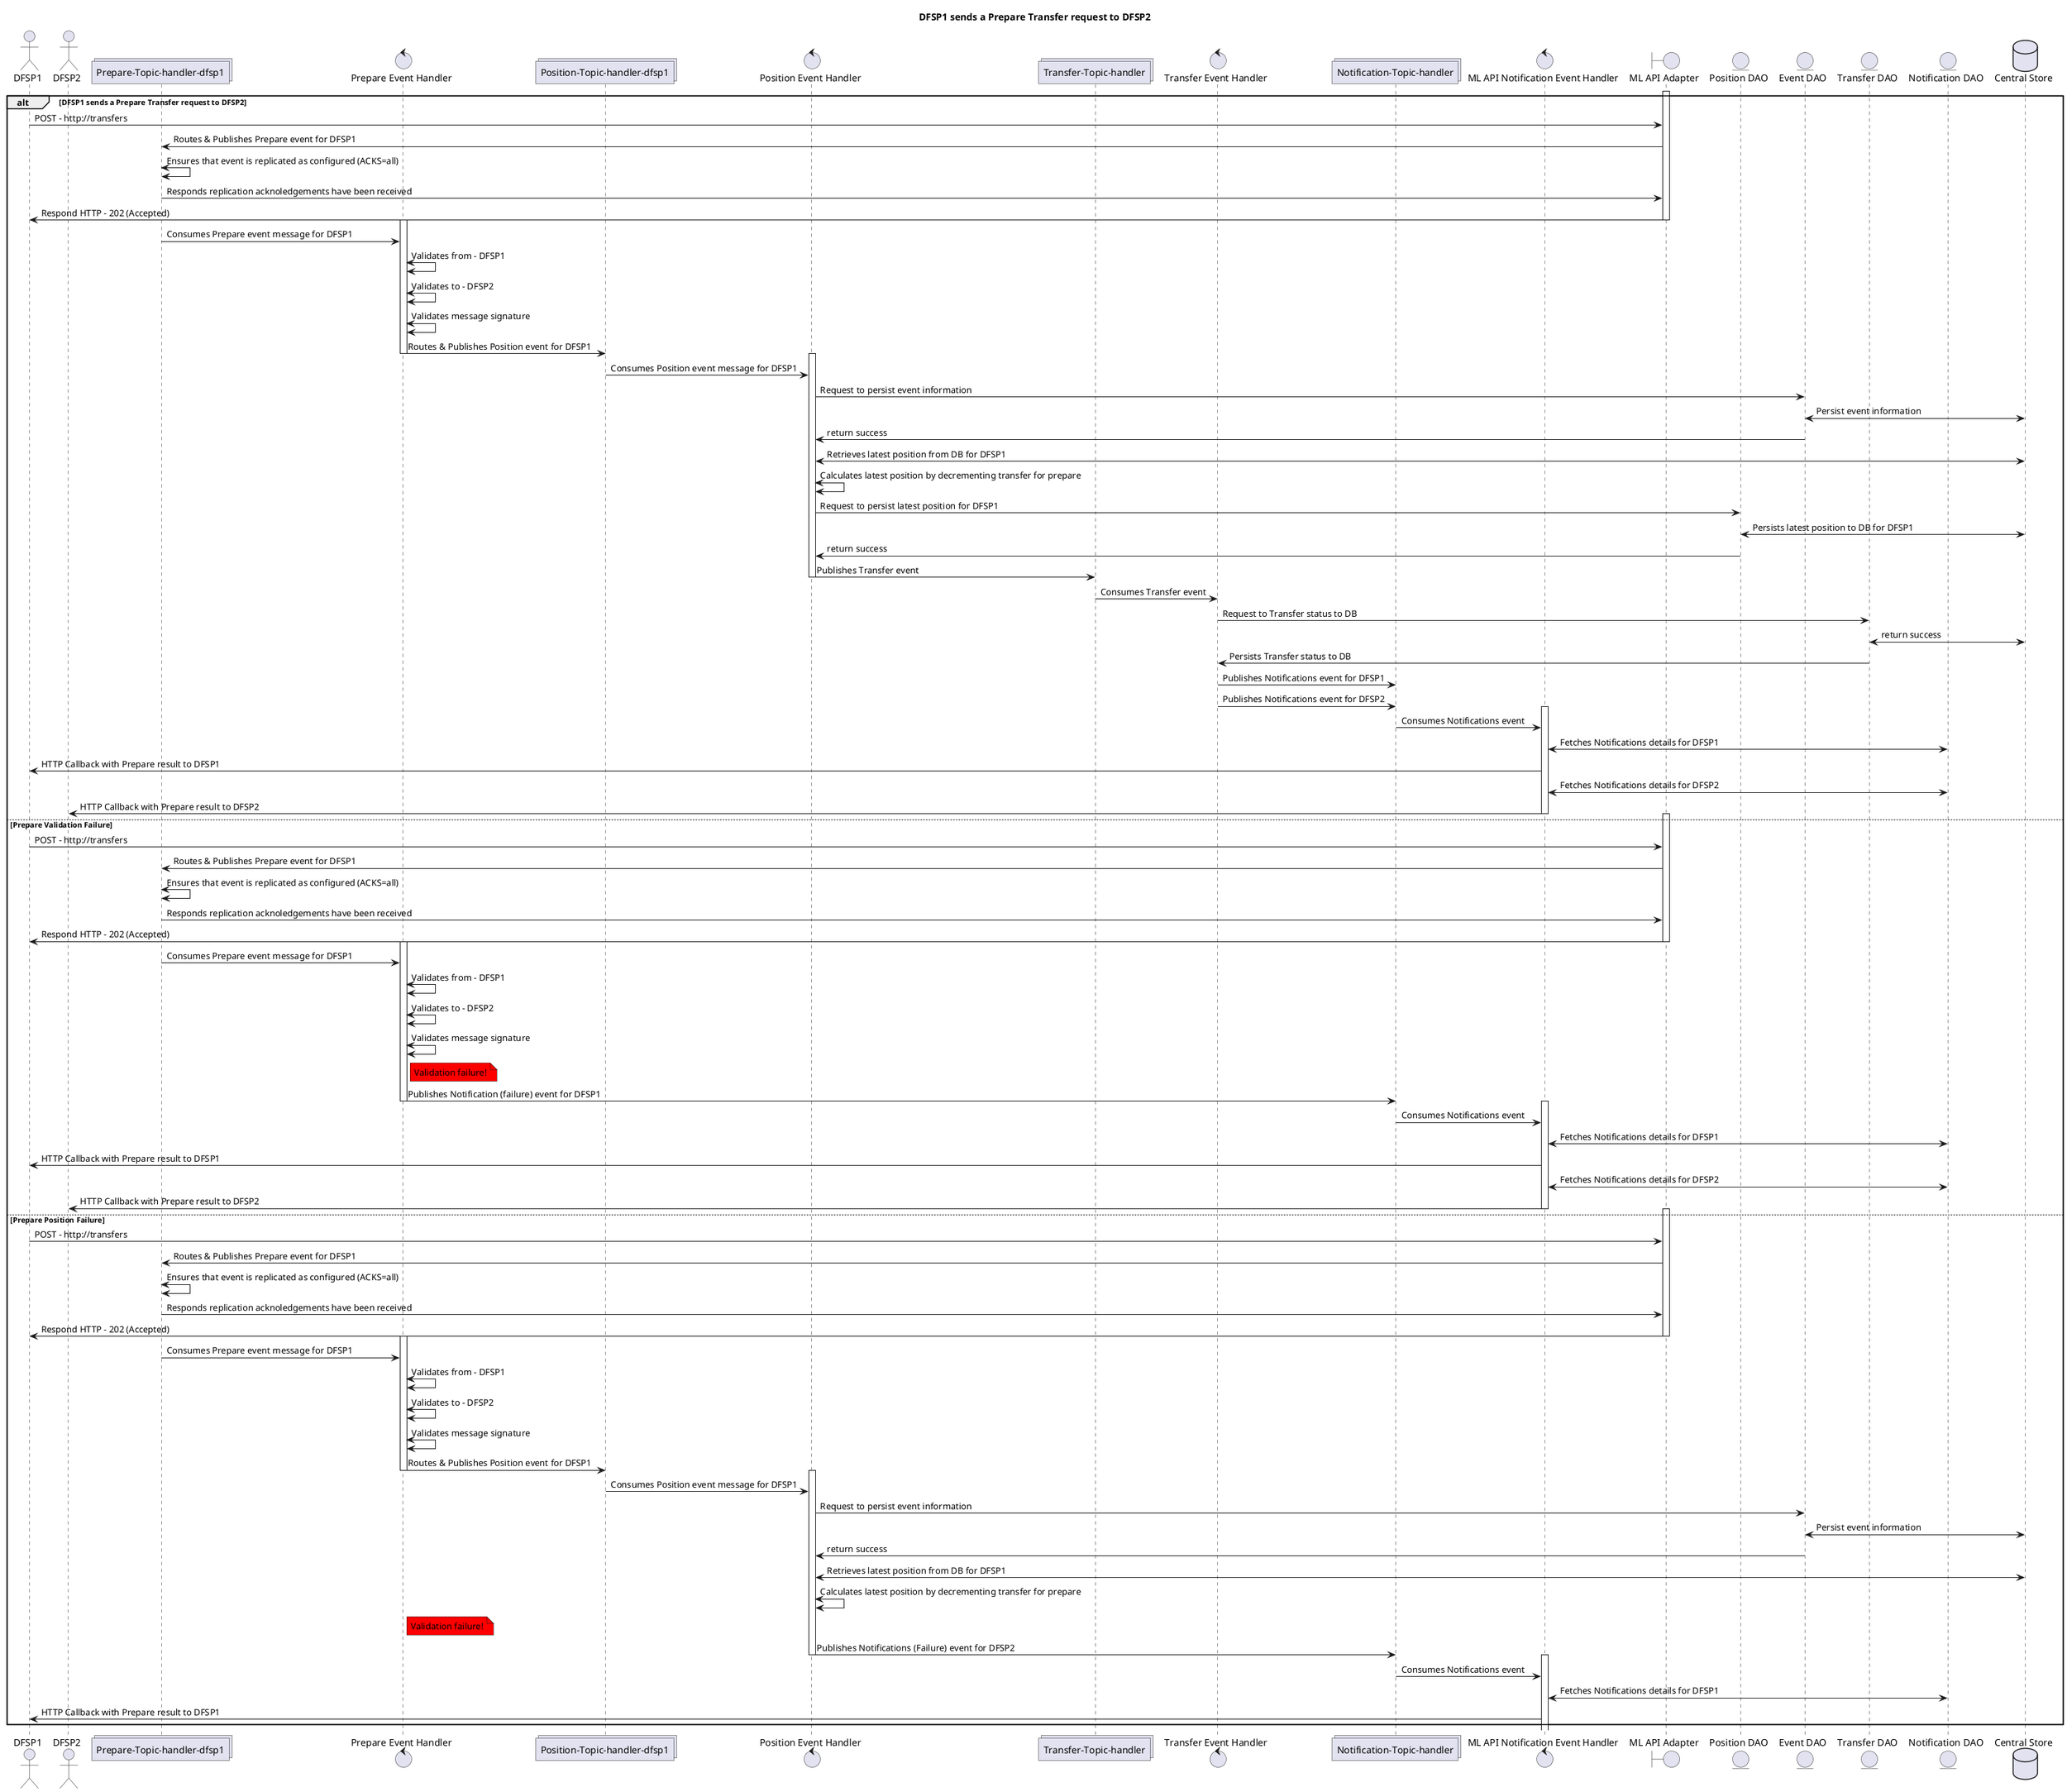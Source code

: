 @startuml
' declate title
title DFSP1 sends a Prepare Transfer request to DFSP2

' declare actors
actor DFSP1
actor DFSP2
boundary "ML API Adapter" as API
collections "Prepare-Topic-handler-dfsp1" as TOPIC_PREPARE_DFSP1
control "Prepare Event Handler" as PREP_HANDLER
collections "Position-Topic-handler-dfsp1" as TOPIC_POSITION_DFSP1
control "Position Event Handler" as POS_HANDLER
collections "Transfer-Topic-handler" as TOPIC_TRANSFERS
control "Transfer Event Handler" as TRANS_HANDLER
collections "Notification-Topic-handler" as TOPIC_NOTIFICATIONS
control "ML API Notification Event Handler" as NOTIFY_HANDLER
boundary "ML API Adapter" as API
entity "Position DAO" as POS_DAO
entity "Event DAO" as EVENT_DAO
entity "Transfer DAO" as TRANS_DAO
entity "Notification DAO" as NOTIFY_DAO
database "Central Store" as DB

' start flow
alt DFSP1 sends a Prepare Transfer request to DFSP2
    activate API
    DFSP1 -> API: POST - http://transfers
    API -> TOPIC_PREPARE_DFSP1: Routes & Publishes Prepare event for DFSP1
    TOPIC_PREPARE_DFSP1 <-> TOPIC_PREPARE_DFSP1: Ensures that event is replicated as configured (ACKS=all)
    TOPIC_PREPARE_DFSP1 -> API: Responds replication acknoledgements have been received
    API -> DFSP1: Respond HTTP - 202 (Accepted)
    deactivate API
    activate PREP_HANDLER
    TOPIC_PREPARE_DFSP1 -> PREP_HANDLER: Consumes Prepare event message for DFSP1
    PREP_HANDLER <-> PREP_HANDLER: Validates from - DFSP1
    PREP_HANDLER <-> PREP_HANDLER: Validates to - DFSP2
    PREP_HANDLER <-> PREP_HANDLER: Validates message signature
    PREP_HANDLER -> TOPIC_POSITION_DFSP1: Routes & Publishes Position event for DFSP1
    deactivate PREP_HANDLER
    activate POS_HANDLER
    TOPIC_POSITION_DFSP1 -> POS_HANDLER: Consumes Position event message for DFSP1
    POS_HANDLER -> EVENT_DAO: Request to persist event information
    EVENT_DAO <-> DB: Persist event information
    EVENT_DAO -> POS_HANDLER: return success
    POS_HANDLER <-> DB: Retrieves latest position from DB for DFSP1
    POS_HANDLER <-> POS_HANDLER: Calculates latest position by decrementing transfer for prepare
    POS_HANDLER -> POS_DAO: Request to persist latest position for DFSP1
    POS_DAO <-> DB: Persists latest position to DB for DFSP1
    POS_DAO -> POS_HANDLER: return success
    POS_HANDLER -> TOPIC_TRANSFERS: Publishes Transfer event
    deactivate POS_HANDLER
    deactivate TRANS_HANDLER
    TOPIC_TRANSFERS -> TRANS_HANDLER: Consumes Transfer event
    TRANS_HANDLER -> TRANS_DAO: Request to Transfer status to DB
    TRANS_DAO <-> DB: return success
    TRANS_DAO -> TRANS_HANDLER: Persists Transfer status to DB
    TRANS_HANDLER -> TOPIC_NOTIFICATIONS: Publishes Notifications event for DFSP1
    TRANS_HANDLER -> TOPIC_NOTIFICATIONS: Publishes Notifications event for DFSP2
    deactivate TRANS_HANDLER
    activate NOTIFY_HANDLER
    TOPIC_NOTIFICATIONS -> NOTIFY_HANDLER: Consumes Notifications event
    NOTIFY_HANDLER <-> NOTIFY_DAO: Fetches Notifications details for DFSP1
    NOTIFY_HANDLER -> DFSP1: HTTP Callback with Prepare result to DFSP1
    NOTIFY_HANDLER <-> NOTIFY_DAO: Fetches Notifications details for DFSP2
    NOTIFY_HANDLER -> DFSP2: HTTP Callback with Prepare result to DFSP2
    deactivate NOTIFY_HANDLER
else Prepare Validation Failure
    activate API
    DFSP1 -> API: POST - http://transfers
    API -> TOPIC_PREPARE_DFSP1: Routes & Publishes Prepare event for DFSP1
    TOPIC_PREPARE_DFSP1 <-> TOPIC_PREPARE_DFSP1: Ensures that event is replicated as configured (ACKS=all)
    TOPIC_PREPARE_DFSP1 -> API: Responds replication acknoledgements have been received
    API -> DFSP1: Respond HTTP - 202 (Accepted)
    deactivate API
    activate PREP_HANDLER
    TOPIC_PREPARE_DFSP1 -> PREP_HANDLER: Consumes Prepare event message for DFSP1
    PREP_HANDLER <-> PREP_HANDLER: Validates from - DFSP1
    PREP_HANDLER <-> PREP_HANDLER: Validates to - DFSP2
    PREP_HANDLER <-> PREP_HANDLER: Validates message signature
    note right of PREP_HANDLER #red: Validation failure!
    PREP_HANDLER -> TOPIC_NOTIFICATIONS: Publishes Notification (failure) event for DFSP1
    deactivate PREP_HANDLER
    activate NOTIFY_HANDLER
    TOPIC_NOTIFICATIONS -> NOTIFY_HANDLER: Consumes Notifications event
    NOTIFY_HANDLER <-> NOTIFY_DAO: Fetches Notifications details for DFSP1
    NOTIFY_HANDLER -> DFSP1: HTTP Callback with Prepare result to DFSP1
    NOTIFY_HANDLER <-> NOTIFY_DAO: Fetches Notifications details for DFSP2
    NOTIFY_HANDLER -> DFSP2: HTTP Callback with Prepare result to DFSP2
    deactivate NOTIFY_HANDLER
else Prepare Position Failure
    activate API
    DFSP1 -> API: POST - http://transfers
    API -> TOPIC_PREPARE_DFSP1: Routes & Publishes Prepare event for DFSP1
    TOPIC_PREPARE_DFSP1 <-> TOPIC_PREPARE_DFSP1: Ensures that event is replicated as configured (ACKS=all)
    TOPIC_PREPARE_DFSP1 -> API: Responds replication acknoledgements have been received
    API -> DFSP1: Respond HTTP - 202 (Accepted)
    deactivate API
    activate PREP_HANDLER
    TOPIC_PREPARE_DFSP1 -> PREP_HANDLER: Consumes Prepare event message for DFSP1
    PREP_HANDLER <-> PREP_HANDLER: Validates from - DFSP1
    PREP_HANDLER <-> PREP_HANDLER: Validates to - DFSP2
    PREP_HANDLER <-> PREP_HANDLER: Validates message signature
    PREP_HANDLER -> TOPIC_POSITION_DFSP1: Routes & Publishes Position event for DFSP1
    deactivate PREP_HANDLER
    activate POS_HANDLER
    TOPIC_POSITION_DFSP1 -> POS_HANDLER: Consumes Position event message for DFSP1
    POS_HANDLER -> EVENT_DAO: Request to persist event information
    EVENT_DAO <-> DB: Persist event information
    EVENT_DAO -> POS_HANDLER: return success
    POS_HANDLER <-> DB: Retrieves latest position from DB for DFSP1
    POS_HANDLER <-> POS_HANDLER: Calculates latest position by decrementing transfer for prepare
    note right of PREP_HANDLER #red: Validation failure!
    POS_HANDLER -> TOPIC_NOTIFICATIONS: Publishes Notifications (Failure) event for DFSP2
    deactivate POS_HANDLER
    activate NOTIFY_HANDLER
    TOPIC_NOTIFICATIONS -> NOTIFY_HANDLER: Consumes Notifications event
    NOTIFY_HANDLER <-> NOTIFY_DAO: Fetches Notifications details for DFSP1
    NOTIFY_HANDLER -> DFSP1: HTTP Callback with Prepare result to DFSP1
end
@enduml
